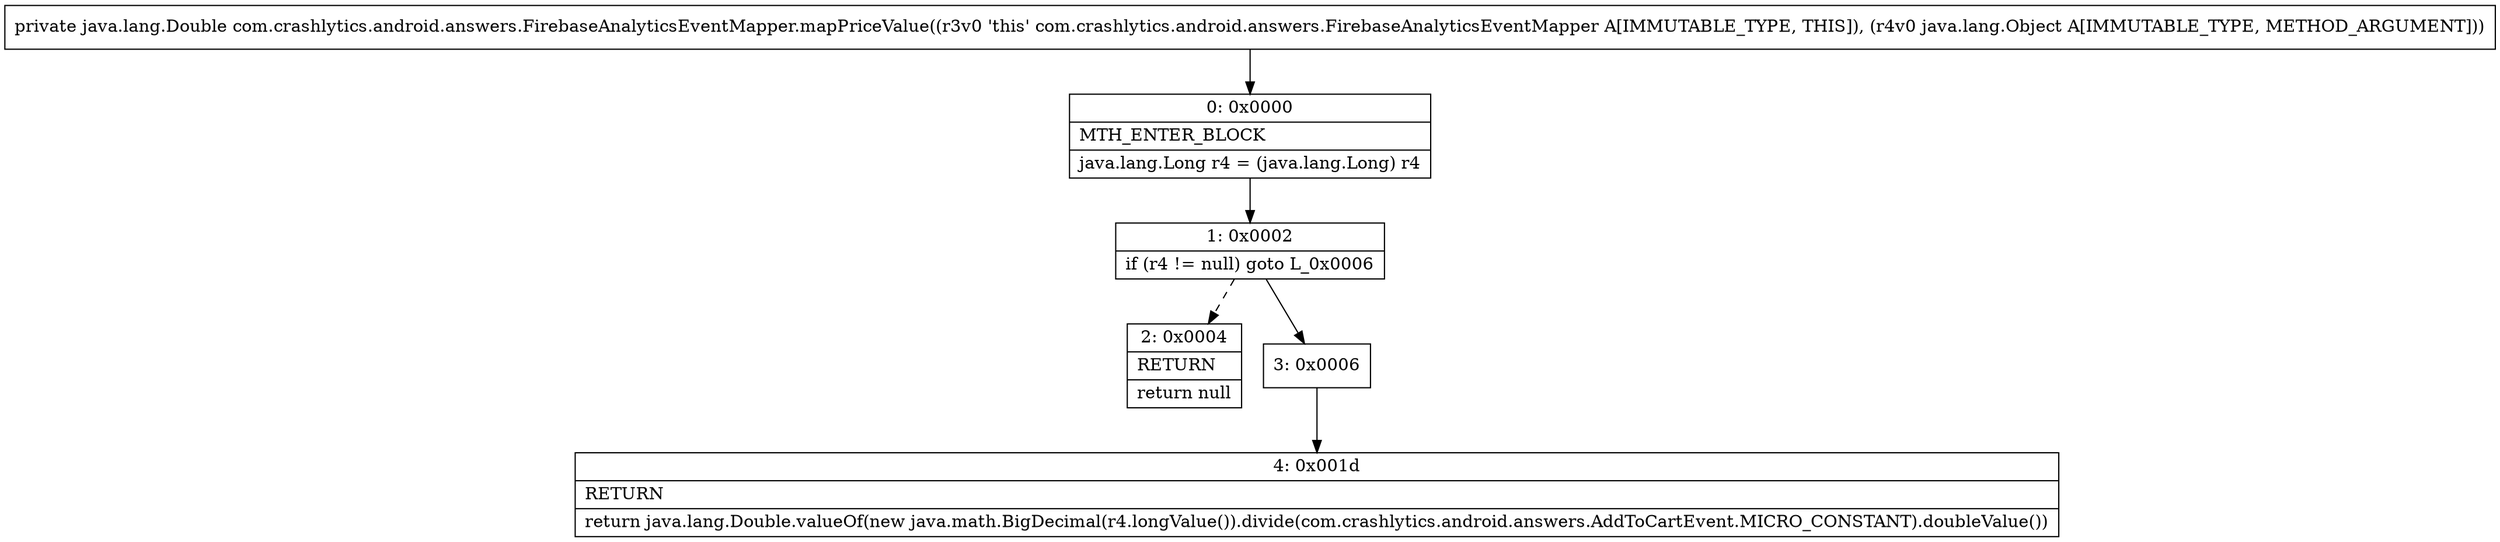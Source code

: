 digraph "CFG forcom.crashlytics.android.answers.FirebaseAnalyticsEventMapper.mapPriceValue(Ljava\/lang\/Object;)Ljava\/lang\/Double;" {
Node_0 [shape=record,label="{0\:\ 0x0000|MTH_ENTER_BLOCK\l|java.lang.Long r4 = (java.lang.Long) r4\l}"];
Node_1 [shape=record,label="{1\:\ 0x0002|if (r4 != null) goto L_0x0006\l}"];
Node_2 [shape=record,label="{2\:\ 0x0004|RETURN\l|return null\l}"];
Node_3 [shape=record,label="{3\:\ 0x0006}"];
Node_4 [shape=record,label="{4\:\ 0x001d|RETURN\l|return java.lang.Double.valueOf(new java.math.BigDecimal(r4.longValue()).divide(com.crashlytics.android.answers.AddToCartEvent.MICRO_CONSTANT).doubleValue())\l}"];
MethodNode[shape=record,label="{private java.lang.Double com.crashlytics.android.answers.FirebaseAnalyticsEventMapper.mapPriceValue((r3v0 'this' com.crashlytics.android.answers.FirebaseAnalyticsEventMapper A[IMMUTABLE_TYPE, THIS]), (r4v0 java.lang.Object A[IMMUTABLE_TYPE, METHOD_ARGUMENT])) }"];
MethodNode -> Node_0;
Node_0 -> Node_1;
Node_1 -> Node_2[style=dashed];
Node_1 -> Node_3;
Node_3 -> Node_4;
}

